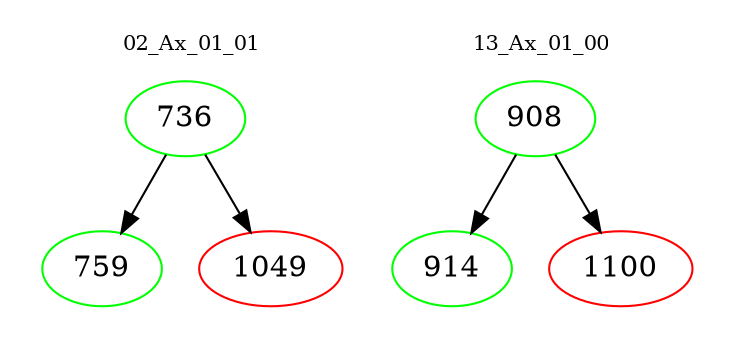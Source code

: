 digraph{
subgraph cluster_0 {
color = white
label = "02_Ax_01_01";
fontsize=10;
T0_736 [label="736", color="green"]
T0_736 -> T0_759 [color="black"]
T0_759 [label="759", color="green"]
T0_736 -> T0_1049 [color="black"]
T0_1049 [label="1049", color="red"]
}
subgraph cluster_1 {
color = white
label = "13_Ax_01_00";
fontsize=10;
T1_908 [label="908", color="green"]
T1_908 -> T1_914 [color="black"]
T1_914 [label="914", color="green"]
T1_908 -> T1_1100 [color="black"]
T1_1100 [label="1100", color="red"]
}
}
